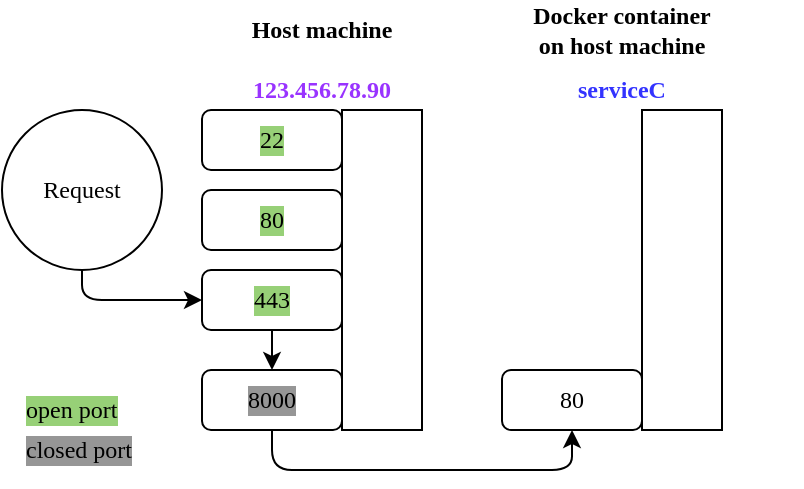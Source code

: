 <mxfile version="14.4.4" type="device"><diagram id="dWrHjLkDqNrIpznbmq1k" name="Page-1"><mxGraphModel dx="775" dy="432" grid="1" gridSize="10" guides="1" tooltips="1" connect="1" arrows="1" fold="1" page="1" pageScale="1" pageWidth="850" pageHeight="1100" math="0" shadow="0"><root><mxCell id="0"/><mxCell id="1" parent="0"/><mxCell id="mVjQf3ETCXAK_qNlPStq-1" value="" style="rounded=0;whiteSpace=wrap;html=1;" vertex="1" parent="1"><mxGeometry x="180" y="180" width="40" height="160" as="geometry"/></mxCell><mxCell id="mVjQf3ETCXAK_qNlPStq-2" value="&lt;div&gt;Host machine&lt;/div&gt;" style="text;html=1;strokeColor=none;fillColor=none;align=center;verticalAlign=middle;whiteSpace=wrap;rounded=0;fontFamily=Fira Mono;fontSource=https%3A%2F%2Ffonts.googleapis.com%2Fcss%3Ffamily%3DFira%2BMono;fontStyle=1" vertex="1" parent="1"><mxGeometry x="80" y="130" width="180" height="20" as="geometry"/></mxCell><mxCell id="mVjQf3ETCXAK_qNlPStq-3" value="Request" style="ellipse;whiteSpace=wrap;html=1;fontFamily=Fira Mono;fontSource=https%3A%2F%2Ffonts.googleapis.com%2Fcss%3Ffamily%3DFira%2BMono;" vertex="1" parent="1"><mxGeometry x="10" y="180" width="80" height="80" as="geometry"/></mxCell><mxCell id="mVjQf3ETCXAK_qNlPStq-5" value="80" style="rounded=1;whiteSpace=wrap;html=1;fontFamily=Fira Mono;fontSource=https%3A%2F%2Ffonts.googleapis.com%2Fcss%3Ffamily%3DFira%2BMono;labelBackgroundColor=#97D077;" vertex="1" parent="1"><mxGeometry x="110" y="220" width="70" height="30" as="geometry"/></mxCell><mxCell id="mVjQf3ETCXAK_qNlPStq-6" value="443" style="rounded=1;whiteSpace=wrap;html=1;fontFamily=Fira Mono;fontSource=https%3A%2F%2Ffonts.googleapis.com%2Fcss%3Ffamily%3DFira%2BMono;labelBackgroundColor=#97D077;" vertex="1" parent="1"><mxGeometry x="110" y="260" width="70" height="30" as="geometry"/></mxCell><mxCell id="mVjQf3ETCXAK_qNlPStq-7" value="123.456.78.90" style="text;html=1;strokeColor=none;fillColor=none;align=center;verticalAlign=middle;whiteSpace=wrap;rounded=0;fontFamily=Fira Mono;fontSource=https%3A%2F%2Ffonts.googleapis.com%2Fcss%3Ffamily%3DFira%2BMono;fontStyle=1;fontColor=#9933FF;" vertex="1" parent="1"><mxGeometry x="80" y="160" width="180" height="20" as="geometry"/></mxCell><mxCell id="mVjQf3ETCXAK_qNlPStq-8" value="22" style="rounded=1;whiteSpace=wrap;html=1;fontFamily=Fira Mono;fontSource=https%3A%2F%2Ffonts.googleapis.com%2Fcss%3Ffamily%3DFira%2BMono;labelBackgroundColor=#97D077;" vertex="1" parent="1"><mxGeometry x="110" y="180" width="70" height="30" as="geometry"/></mxCell><mxCell id="mVjQf3ETCXAK_qNlPStq-9" value="" style="endArrow=classic;html=1;fontFamily=Fira Mono;fontSource=https%3A%2F%2Ffonts.googleapis.com%2Fcss%3Ffamily%3DFira%2BMono;exitX=0.5;exitY=1;exitDx=0;exitDy=0;entryX=0;entryY=0.5;entryDx=0;entryDy=0;" edge="1" parent="1" source="mVjQf3ETCXAK_qNlPStq-3" target="mVjQf3ETCXAK_qNlPStq-6"><mxGeometry width="50" height="50" relative="1" as="geometry"><mxPoint x="290" y="320" as="sourcePoint"/><mxPoint x="130" y="320" as="targetPoint"/><Array as="points"><mxPoint x="50" y="275"/></Array></mxGeometry></mxCell><mxCell id="mVjQf3ETCXAK_qNlPStq-11" value="&lt;div&gt;Docker container&lt;/div&gt;&lt;div&gt;on host machine&lt;br&gt;&lt;/div&gt;" style="text;html=1;strokeColor=none;fillColor=none;align=center;verticalAlign=middle;whiteSpace=wrap;rounded=0;fontFamily=Fira Mono;fontSource=https%3A%2F%2Ffonts.googleapis.com%2Fcss%3Ffamily%3DFira%2BMono;fontStyle=1" vertex="1" parent="1"><mxGeometry x="230" y="130" width="180" height="20" as="geometry"/></mxCell><mxCell id="mVjQf3ETCXAK_qNlPStq-13" value="8000" style="rounded=1;whiteSpace=wrap;html=1;fontFamily=Fira Mono;fontSource=https%3A%2F%2Ffonts.googleapis.com%2Fcss%3Ffamily%3DFira%2BMono;labelBackgroundColor=#969696;" vertex="1" parent="1"><mxGeometry x="110" y="310" width="70" height="30" as="geometry"/></mxCell><mxCell id="mVjQf3ETCXAK_qNlPStq-14" value="" style="endArrow=classic;html=1;fontFamily=Fira Mono;fontSource=https%3A%2F%2Ffonts.googleapis.com%2Fcss%3Ffamily%3DFira%2BMono;exitX=0.5;exitY=1;exitDx=0;exitDy=0;entryX=0.5;entryY=0;entryDx=0;entryDy=0;" edge="1" parent="1" source="mVjQf3ETCXAK_qNlPStq-6" target="mVjQf3ETCXAK_qNlPStq-13"><mxGeometry width="50" height="50" relative="1" as="geometry"><mxPoint x="290" y="320" as="sourcePoint"/><mxPoint x="340" y="270" as="targetPoint"/></mxGeometry></mxCell><mxCell id="mVjQf3ETCXAK_qNlPStq-16" value="80" style="rounded=1;whiteSpace=wrap;html=1;fontFamily=Fira Mono;fontSource=https%3A%2F%2Ffonts.googleapis.com%2Fcss%3Ffamily%3DFira%2BMono;" vertex="1" parent="1"><mxGeometry x="260" y="310" width="70" height="30" as="geometry"/></mxCell><mxCell id="mVjQf3ETCXAK_qNlPStq-18" value="" style="rounded=0;whiteSpace=wrap;html=1;" vertex="1" parent="1"><mxGeometry x="330" y="180" width="40" height="160" as="geometry"/></mxCell><mxCell id="mVjQf3ETCXAK_qNlPStq-19" value="" style="endArrow=classic;html=1;fontFamily=Fira Mono;fontSource=https%3A%2F%2Ffonts.googleapis.com%2Fcss%3Ffamily%3DFira%2BMono;exitX=0.5;exitY=1;exitDx=0;exitDy=0;entryX=0.5;entryY=1;entryDx=0;entryDy=0;" edge="1" parent="1" source="mVjQf3ETCXAK_qNlPStq-13" target="mVjQf3ETCXAK_qNlPStq-16"><mxGeometry width="50" height="50" relative="1" as="geometry"><mxPoint x="290" y="320" as="sourcePoint"/><mxPoint x="340" y="270" as="targetPoint"/><Array as="points"><mxPoint x="145" y="360"/><mxPoint x="295" y="360"/></Array></mxGeometry></mxCell><mxCell id="mVjQf3ETCXAK_qNlPStq-20" value="closed port" style="text;html=1;strokeColor=none;fillColor=none;align=left;verticalAlign=middle;whiteSpace=wrap;rounded=0;labelBackgroundColor=#969696;fontFamily=Fira Mono;fontSource=https%3A%2F%2Ffonts.googleapis.com%2Fcss%3Ffamily%3DFira%2BMono;" vertex="1" parent="1"><mxGeometry x="20" y="340" width="110" height="20" as="geometry"/></mxCell><mxCell id="mVjQf3ETCXAK_qNlPStq-21" value="open port" style="text;html=1;strokeColor=none;fillColor=none;align=left;verticalAlign=middle;whiteSpace=wrap;rounded=0;labelBackgroundColor=#97D077;fontFamily=Fira Mono;fontSource=https%3A%2F%2Ffonts.googleapis.com%2Fcss%3Ffamily%3DFira%2BMono;" vertex="1" parent="1"><mxGeometry x="20" y="320" width="110" height="20" as="geometry"/></mxCell><mxCell id="mVjQf3ETCXAK_qNlPStq-22" value="serviceC" style="text;html=1;strokeColor=none;fillColor=none;align=center;verticalAlign=middle;whiteSpace=wrap;rounded=0;fontFamily=Fira Mono;fontSource=https%3A%2F%2Ffonts.googleapis.com%2Fcss%3Ffamily%3DFira%2BMono;fontStyle=1;fontColor=#3333FF;" vertex="1" parent="1"><mxGeometry x="230" y="160" width="180" height="20" as="geometry"/></mxCell></root></mxGraphModel></diagram></mxfile>